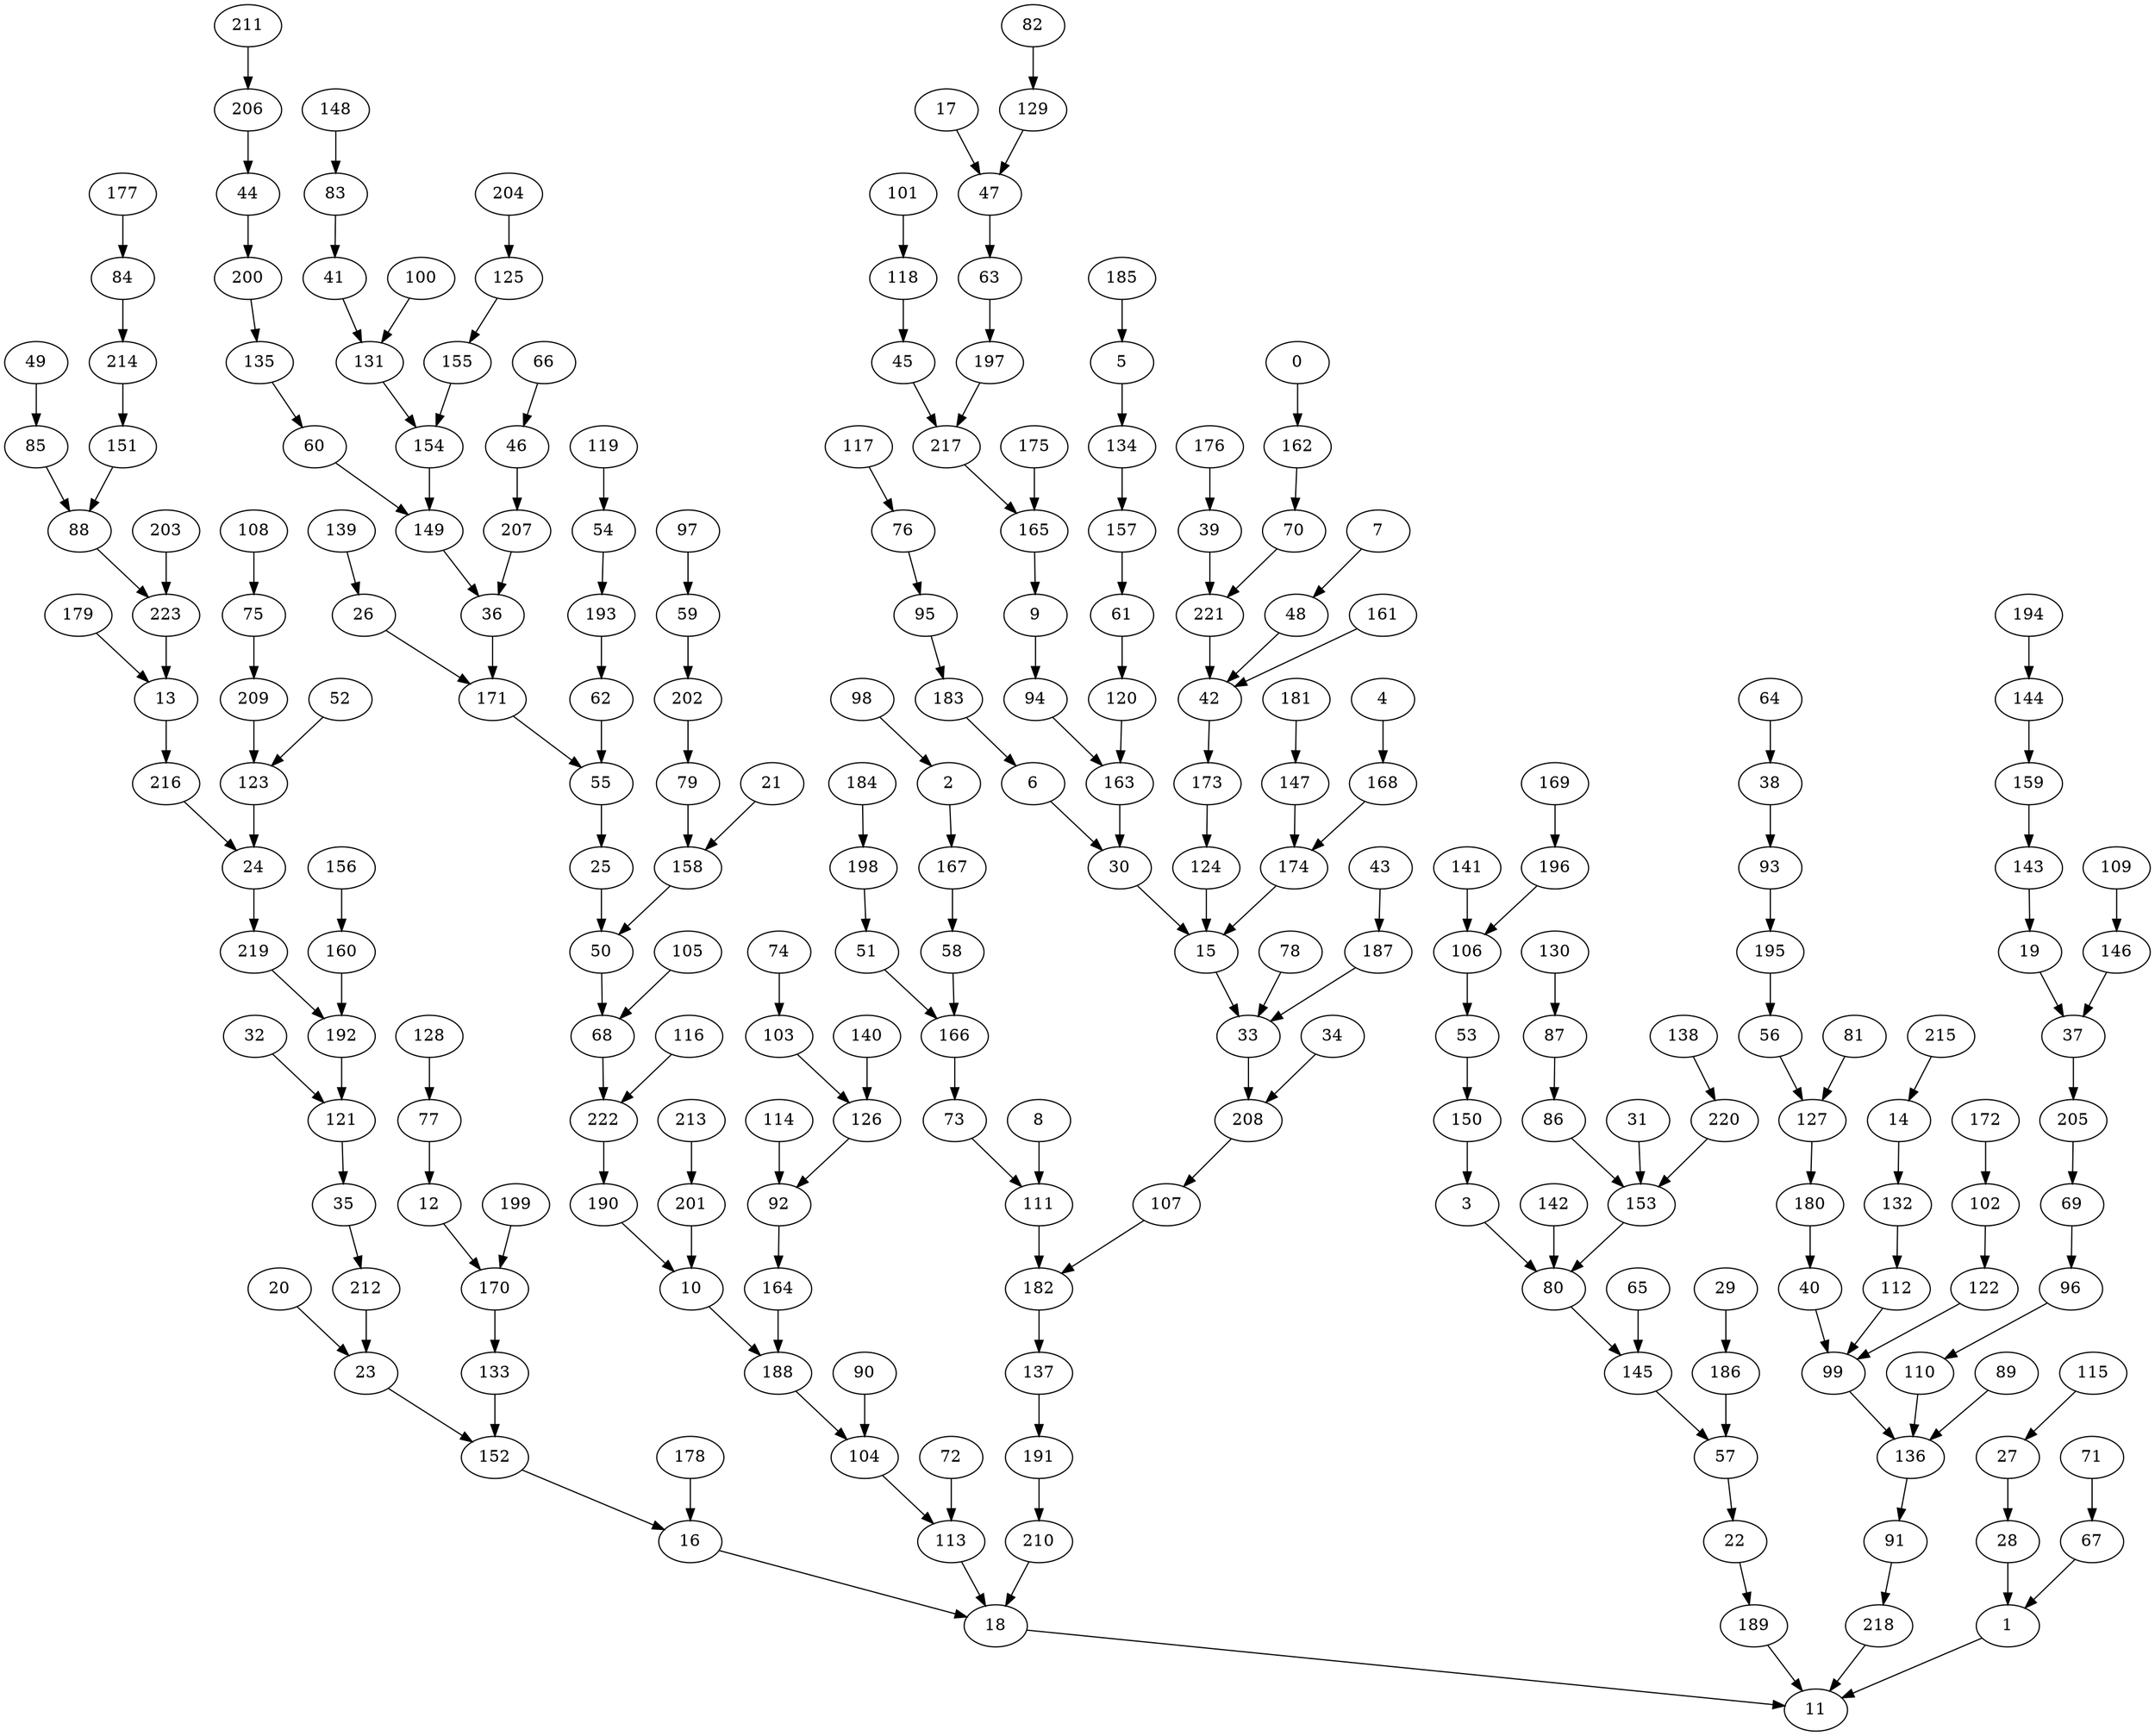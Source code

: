 strict digraph "" {
	1 -> 11;
	28 -> 1;
	67 -> 1;
	2 -> 167;
	98 -> 2;
	3 -> 80;
	150 -> 3;
	5 -> 134;
	185 -> 5;
	6 -> 30;
	183 -> 6;
	9 -> 94;
	165 -> 9;
	10 -> 188;
	190 -> 10;
	201 -> 10;
	18 -> 11;
	189 -> 11;
	218 -> 11;
	12 -> 170;
	77 -> 12;
	13 -> 216;
	179 -> 13;
	223 -> 13;
	14 -> 132;
	215 -> 14;
	15 -> 33;
	30 -> 15;
	124 -> 15;
	174 -> 15;
	16 -> 18;
	152 -> 16;
	178 -> 16;
	113 -> 18;
	210 -> 18;
	19 -> 37;
	143 -> 19;
	22 -> 189;
	57 -> 22;
	23 -> 152;
	20 -> 23;
	212 -> 23;
	24 -> 219;
	123 -> 24;
	216 -> 24;
	25 -> 50;
	55 -> 25;
	26 -> 171;
	139 -> 26;
	27 -> 28;
	115 -> 27;
	163 -> 30;
	33 -> 208;
	78 -> 33;
	187 -> 33;
	35 -> 212;
	121 -> 35;
	36 -> 171;
	149 -> 36;
	207 -> 36;
	37 -> 205;
	146 -> 37;
	38 -> 93;
	64 -> 38;
	39 -> 221;
	176 -> 39;
	40 -> 99;
	180 -> 40;
	41 -> 131;
	83 -> 41;
	42 -> 173;
	48 -> 42;
	161 -> 42;
	221 -> 42;
	44 -> 200;
	206 -> 44;
	45 -> 217;
	118 -> 45;
	46 -> 207;
	66 -> 46;
	47 -> 63;
	17 -> 47;
	129 -> 47;
	7 -> 48;
	50 -> 68;
	158 -> 50;
	51 -> 166;
	198 -> 51;
	53 -> 150;
	106 -> 53;
	54 -> 193;
	119 -> 54;
	62 -> 55;
	171 -> 55;
	56 -> 127;
	195 -> 56;
	145 -> 57;
	186 -> 57;
	58 -> 166;
	167 -> 58;
	59 -> 202;
	97 -> 59;
	60 -> 149;
	135 -> 60;
	61 -> 120;
	157 -> 61;
	193 -> 62;
	63 -> 197;
	71 -> 67;
	68 -> 222;
	105 -> 68;
	69 -> 96;
	205 -> 69;
	70 -> 221;
	162 -> 70;
	73 -> 111;
	166 -> 73;
	75 -> 209;
	108 -> 75;
	76 -> 95;
	117 -> 76;
	128 -> 77;
	79 -> 158;
	202 -> 79;
	80 -> 145;
	142 -> 80;
	153 -> 80;
	148 -> 83;
	84 -> 214;
	177 -> 84;
	85 -> 88;
	49 -> 85;
	86 -> 153;
	87 -> 86;
	130 -> 87;
	88 -> 223;
	151 -> 88;
	91 -> 218;
	136 -> 91;
	92 -> 164;
	114 -> 92;
	126 -> 92;
	93 -> 195;
	94 -> 163;
	95 -> 183;
	96 -> 110;
	99 -> 136;
	112 -> 99;
	122 -> 99;
	102 -> 122;
	172 -> 102;
	103 -> 126;
	74 -> 103;
	104 -> 113;
	90 -> 104;
	188 -> 104;
	141 -> 106;
	196 -> 106;
	107 -> 182;
	208 -> 107;
	110 -> 136;
	111 -> 182;
	8 -> 111;
	132 -> 112;
	72 -> 113;
	101 -> 118;
	120 -> 163;
	32 -> 121;
	192 -> 121;
	52 -> 123;
	209 -> 123;
	173 -> 124;
	125 -> 155;
	204 -> 125;
	140 -> 126;
	127 -> 180;
	81 -> 127;
	82 -> 129;
	131 -> 154;
	100 -> 131;
	133 -> 152;
	170 -> 133;
	134 -> 157;
	200 -> 135;
	89 -> 136;
	137 -> 191;
	182 -> 137;
	159 -> 143;
	144 -> 159;
	194 -> 144;
	65 -> 145;
	109 -> 146;
	147 -> 174;
	181 -> 147;
	154 -> 149;
	214 -> 151;
	31 -> 153;
	220 -> 153;
	155 -> 154;
	21 -> 158;
	160 -> 192;
	156 -> 160;
	0 -> 162;
	164 -> 188;
	175 -> 165;
	217 -> 165;
	168 -> 174;
	4 -> 168;
	199 -> 170;
	29 -> 186;
	43 -> 187;
	222 -> 190;
	191 -> 210;
	219 -> 192;
	169 -> 196;
	197 -> 217;
	184 -> 198;
	213 -> 201;
	211 -> 206;
	34 -> 208;
	138 -> 220;
	116 -> 222;
	203 -> 223;
}
